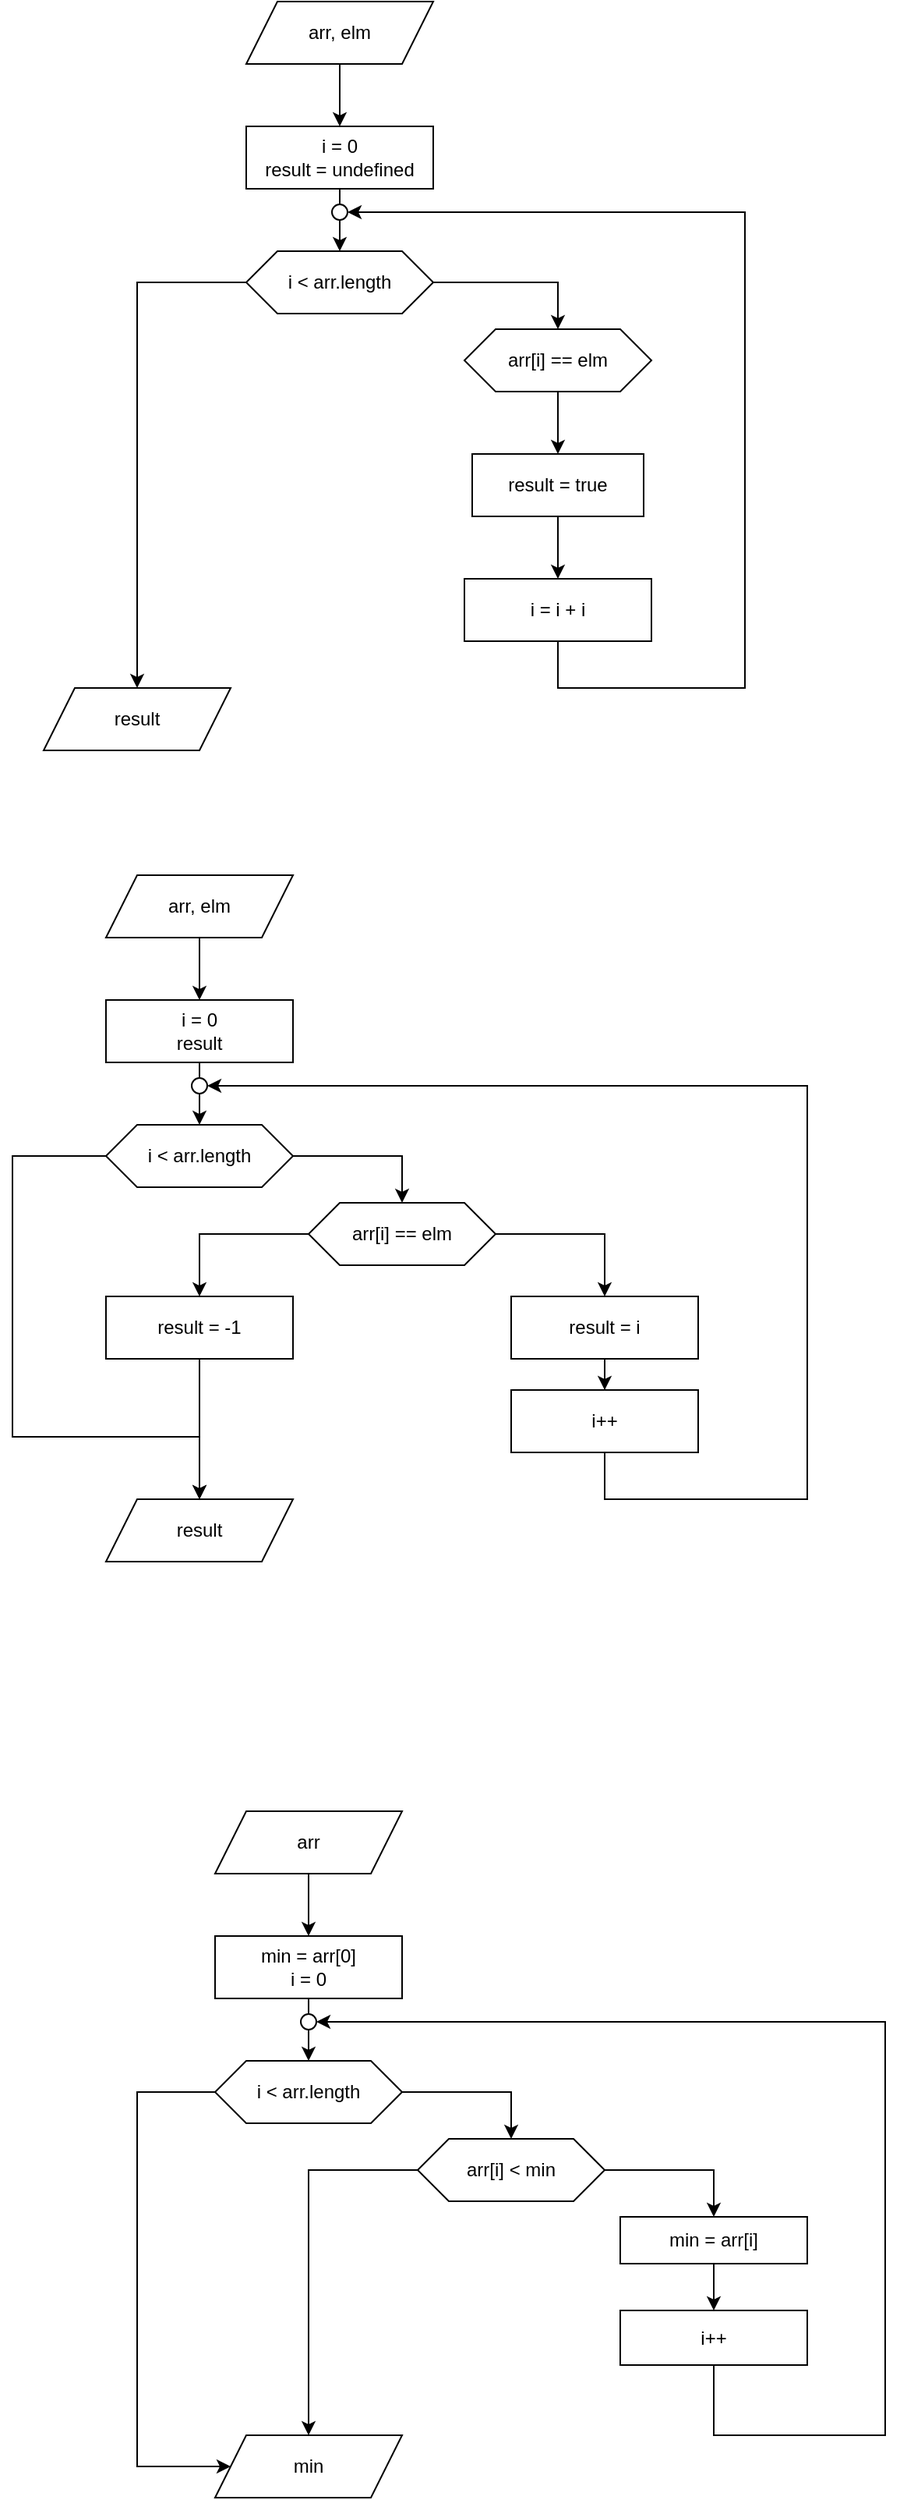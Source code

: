 <mxfile>
    <diagram id="m2RyMC5yCKSuE4BUI6A5" name="Page-1">
        <mxGraphModel dx="926" dy="777" grid="1" gridSize="10" guides="1" tooltips="1" connect="1" arrows="1" fold="1" page="1" pageScale="1" pageWidth="827" pageHeight="1169" math="0" shadow="0">
            <root>
                <mxCell id="0"/>
                <mxCell id="1" parent="0"/>
                <mxCell id="6" value="" style="edgeStyle=orthogonalEdgeStyle;rounded=0;orthogonalLoop=1;jettySize=auto;html=1;" parent="1" source="2" target="5" edge="1">
                    <mxGeometry relative="1" as="geometry"/>
                </mxCell>
                <mxCell id="2" value="arr, elm" style="shape=parallelogram;perimeter=parallelogramPerimeter;whiteSpace=wrap;html=1;fixedSize=1;" parent="1" vertex="1">
                    <mxGeometry x="350" y="80" width="120" height="40" as="geometry"/>
                </mxCell>
                <mxCell id="8" value="" style="edgeStyle=orthogonalEdgeStyle;rounded=0;orthogonalLoop=1;jettySize=auto;html=1;" parent="1" source="5" target="7" edge="1">
                    <mxGeometry relative="1" as="geometry"/>
                </mxCell>
                <mxCell id="5" value="i = 0&lt;br&gt;result = undefined" style="whiteSpace=wrap;html=1;" parent="1" vertex="1">
                    <mxGeometry x="350" y="160" width="120" height="40" as="geometry"/>
                </mxCell>
                <mxCell id="14" value="" style="edgeStyle=orthogonalEdgeStyle;rounded=0;orthogonalLoop=1;jettySize=auto;html=1;" parent="1" source="7" target="13" edge="1">
                    <mxGeometry relative="1" as="geometry"/>
                </mxCell>
                <mxCell id="25" value="" style="edgeStyle=orthogonalEdgeStyle;rounded=0;orthogonalLoop=1;jettySize=auto;html=1;" parent="1" source="7" target="24" edge="1">
                    <mxGeometry relative="1" as="geometry"/>
                </mxCell>
                <mxCell id="7" value="i &amp;lt; arr.length" style="shape=hexagon;perimeter=hexagonPerimeter2;whiteSpace=wrap;html=1;fixedSize=1;" parent="1" vertex="1">
                    <mxGeometry x="350" y="240" width="120" height="40" as="geometry"/>
                </mxCell>
                <mxCell id="16" value="" style="edgeStyle=orthogonalEdgeStyle;rounded=0;orthogonalLoop=1;jettySize=auto;html=1;" parent="1" source="13" target="15" edge="1">
                    <mxGeometry relative="1" as="geometry"/>
                </mxCell>
                <mxCell id="13" value="arr[i] == elm" style="shape=hexagon;perimeter=hexagonPerimeter2;whiteSpace=wrap;html=1;fixedSize=1;" parent="1" vertex="1">
                    <mxGeometry x="490" y="290" width="120" height="40" as="geometry"/>
                </mxCell>
                <mxCell id="18" value="" style="edgeStyle=orthogonalEdgeStyle;rounded=0;orthogonalLoop=1;jettySize=auto;html=1;" parent="1" source="15" target="17" edge="1">
                    <mxGeometry relative="1" as="geometry"/>
                </mxCell>
                <mxCell id="15" value="result = true" style="whiteSpace=wrap;html=1;" parent="1" vertex="1">
                    <mxGeometry x="495" y="370" width="110" height="40" as="geometry"/>
                </mxCell>
                <mxCell id="21" style="edgeStyle=orthogonalEdgeStyle;rounded=0;orthogonalLoop=1;jettySize=auto;html=1;entryX=1;entryY=0.5;entryDx=0;entryDy=0;exitX=0.5;exitY=1;exitDx=0;exitDy=0;" parent="1" source="17" target="20" edge="1">
                    <mxGeometry relative="1" as="geometry">
                        <mxPoint x="650" y="600" as="sourcePoint"/>
                        <Array as="points">
                            <mxPoint x="550" y="520"/>
                            <mxPoint x="670" y="520"/>
                            <mxPoint x="670" y="215"/>
                        </Array>
                    </mxGeometry>
                </mxCell>
                <mxCell id="17" value="i = i + i" style="whiteSpace=wrap;html=1;" parent="1" vertex="1">
                    <mxGeometry x="490" y="450" width="120" height="40" as="geometry"/>
                </mxCell>
                <mxCell id="20" value="" style="ellipse;whiteSpace=wrap;html=1;aspect=fixed;" parent="1" vertex="1">
                    <mxGeometry x="405" y="210" width="10" height="10" as="geometry"/>
                </mxCell>
                <mxCell id="24" value="result" style="shape=parallelogram;perimeter=parallelogramPerimeter;whiteSpace=wrap;html=1;fixedSize=1;" parent="1" vertex="1">
                    <mxGeometry x="220" y="520" width="120" height="40" as="geometry"/>
                </mxCell>
                <mxCell id="28" value="" style="edgeStyle=orthogonalEdgeStyle;rounded=0;orthogonalLoop=1;jettySize=auto;html=1;" parent="1" source="26" target="27" edge="1">
                    <mxGeometry relative="1" as="geometry"/>
                </mxCell>
                <mxCell id="26" value="arr, elm" style="shape=parallelogram;perimeter=parallelogramPerimeter;whiteSpace=wrap;html=1;fixedSize=1;" parent="1" vertex="1">
                    <mxGeometry x="260" y="640" width="120" height="40" as="geometry"/>
                </mxCell>
                <mxCell id="31" value="" style="edgeStyle=orthogonalEdgeStyle;rounded=0;orthogonalLoop=1;jettySize=auto;html=1;" parent="1" source="27" target="30" edge="1">
                    <mxGeometry relative="1" as="geometry"/>
                </mxCell>
                <mxCell id="27" value="i = 0&lt;br&gt;result" style="whiteSpace=wrap;html=1;" parent="1" vertex="1">
                    <mxGeometry x="260" y="720" width="120" height="40" as="geometry"/>
                </mxCell>
                <mxCell id="33" value="" style="edgeStyle=orthogonalEdgeStyle;rounded=0;orthogonalLoop=1;jettySize=auto;html=1;" parent="1" source="30" target="32" edge="1">
                    <mxGeometry relative="1" as="geometry"/>
                </mxCell>
                <mxCell id="45" style="edgeStyle=orthogonalEdgeStyle;rounded=0;orthogonalLoop=1;jettySize=auto;html=1;" parent="1" source="30" edge="1">
                    <mxGeometry relative="1" as="geometry">
                        <mxPoint x="320" y="1040" as="targetPoint"/>
                        <Array as="points">
                            <mxPoint x="200" y="820"/>
                            <mxPoint x="200" y="1000"/>
                            <mxPoint x="320" y="1000"/>
                        </Array>
                    </mxGeometry>
                </mxCell>
                <mxCell id="30" value="i &amp;lt; arr.length" style="shape=hexagon;perimeter=hexagonPerimeter2;whiteSpace=wrap;html=1;fixedSize=1;" parent="1" vertex="1">
                    <mxGeometry x="260" y="800" width="120" height="40" as="geometry"/>
                </mxCell>
                <mxCell id="35" value="" style="edgeStyle=orthogonalEdgeStyle;rounded=0;orthogonalLoop=1;jettySize=auto;html=1;" parent="1" source="32" target="34" edge="1">
                    <mxGeometry relative="1" as="geometry"/>
                </mxCell>
                <mxCell id="41" style="edgeStyle=orthogonalEdgeStyle;rounded=0;orthogonalLoop=1;jettySize=auto;html=1;entryX=0.5;entryY=0;entryDx=0;entryDy=0;" parent="1" source="32" target="40" edge="1">
                    <mxGeometry relative="1" as="geometry">
                        <Array as="points">
                            <mxPoint x="320" y="870"/>
                        </Array>
                    </mxGeometry>
                </mxCell>
                <mxCell id="32" value="arr[i] == elm" style="shape=hexagon;perimeter=hexagonPerimeter2;whiteSpace=wrap;html=1;fixedSize=1;" parent="1" vertex="1">
                    <mxGeometry x="390" y="850" width="120" height="40" as="geometry"/>
                </mxCell>
                <mxCell id="59" style="edgeStyle=orthogonalEdgeStyle;rounded=0;orthogonalLoop=1;jettySize=auto;html=1;entryX=0.5;entryY=0;entryDx=0;entryDy=0;" parent="1" source="34" target="58" edge="1">
                    <mxGeometry relative="1" as="geometry"/>
                </mxCell>
                <mxCell id="34" value="result = i" style="whiteSpace=wrap;html=1;" parent="1" vertex="1">
                    <mxGeometry x="520" y="910" width="120" height="40" as="geometry"/>
                </mxCell>
                <mxCell id="38" value="result" style="shape=parallelogram;perimeter=parallelogramPerimeter;whiteSpace=wrap;html=1;fixedSize=1;" parent="1" vertex="1">
                    <mxGeometry x="260" y="1040" width="120" height="40" as="geometry"/>
                </mxCell>
                <mxCell id="44" style="edgeStyle=orthogonalEdgeStyle;rounded=0;orthogonalLoop=1;jettySize=auto;html=1;" parent="1" source="40" edge="1">
                    <mxGeometry relative="1" as="geometry">
                        <mxPoint x="320" y="1040" as="targetPoint"/>
                    </mxGeometry>
                </mxCell>
                <mxCell id="40" value="result = -1" style="whiteSpace=wrap;html=1;" parent="1" vertex="1">
                    <mxGeometry x="260" y="910" width="120" height="40" as="geometry"/>
                </mxCell>
                <mxCell id="47" value="" style="ellipse;whiteSpace=wrap;html=1;aspect=fixed;" parent="1" vertex="1">
                    <mxGeometry x="315" y="770" width="10" height="10" as="geometry"/>
                </mxCell>
                <mxCell id="51" value="" style="edgeStyle=orthogonalEdgeStyle;rounded=0;orthogonalLoop=1;jettySize=auto;html=1;" parent="1" source="49" target="50" edge="1">
                    <mxGeometry relative="1" as="geometry"/>
                </mxCell>
                <mxCell id="49" value="arr" style="shape=parallelogram;perimeter=parallelogramPerimeter;whiteSpace=wrap;html=1;fixedSize=1;" parent="1" vertex="1">
                    <mxGeometry x="330" y="1240" width="120" height="40" as="geometry"/>
                </mxCell>
                <mxCell id="53" value="" style="edgeStyle=orthogonalEdgeStyle;rounded=0;orthogonalLoop=1;jettySize=auto;html=1;" parent="1" source="50" target="52" edge="1">
                    <mxGeometry relative="1" as="geometry"/>
                </mxCell>
                <mxCell id="50" value="min = arr[0]&lt;br&gt;i = 0" style="whiteSpace=wrap;html=1;" parent="1" vertex="1">
                    <mxGeometry x="330" y="1320" width="120" height="40" as="geometry"/>
                </mxCell>
                <mxCell id="55" value="" style="edgeStyle=orthogonalEdgeStyle;rounded=0;orthogonalLoop=1;jettySize=auto;html=1;" parent="1" source="52" target="54" edge="1">
                    <mxGeometry relative="1" as="geometry"/>
                </mxCell>
                <mxCell id="65" value="" style="edgeStyle=orthogonalEdgeStyle;rounded=0;orthogonalLoop=1;jettySize=auto;html=1;" parent="1" source="52" target="64" edge="1">
                    <mxGeometry relative="1" as="geometry">
                        <Array as="points">
                            <mxPoint x="280" y="1420"/>
                            <mxPoint x="280" y="1660"/>
                        </Array>
                    </mxGeometry>
                </mxCell>
                <mxCell id="52" value="i &amp;lt; arr.length" style="shape=hexagon;perimeter=hexagonPerimeter2;whiteSpace=wrap;html=1;fixedSize=1;" parent="1" vertex="1">
                    <mxGeometry x="330" y="1400" width="120" height="40" as="geometry"/>
                </mxCell>
                <mxCell id="57" value="" style="edgeStyle=orthogonalEdgeStyle;rounded=0;orthogonalLoop=1;jettySize=auto;html=1;" parent="1" source="54" target="56" edge="1">
                    <mxGeometry relative="1" as="geometry"/>
                </mxCell>
                <mxCell id="66" style="edgeStyle=orthogonalEdgeStyle;rounded=0;orthogonalLoop=1;jettySize=auto;html=1;entryX=0.5;entryY=0;entryDx=0;entryDy=0;" parent="1" source="54" target="64" edge="1">
                    <mxGeometry relative="1" as="geometry"/>
                </mxCell>
                <mxCell id="54" value="arr[i] &amp;lt; min" style="shape=hexagon;perimeter=hexagonPerimeter2;whiteSpace=wrap;html=1;fixedSize=1;" parent="1" vertex="1">
                    <mxGeometry x="460" y="1450" width="120" height="40" as="geometry"/>
                </mxCell>
                <mxCell id="62" value="" style="edgeStyle=orthogonalEdgeStyle;rounded=0;orthogonalLoop=1;jettySize=auto;html=1;" parent="1" source="56" target="61" edge="1">
                    <mxGeometry relative="1" as="geometry"/>
                </mxCell>
                <mxCell id="56" value="min = arr[i]&lt;br&gt;" style="whiteSpace=wrap;html=1;" parent="1" vertex="1">
                    <mxGeometry x="590" y="1500" width="120" height="30" as="geometry"/>
                </mxCell>
                <mxCell id="60" style="edgeStyle=orthogonalEdgeStyle;rounded=0;orthogonalLoop=1;jettySize=auto;html=1;entryX=1;entryY=0.5;entryDx=0;entryDy=0;" parent="1" source="58" target="47" edge="1">
                    <mxGeometry relative="1" as="geometry">
                        <Array as="points">
                            <mxPoint x="580" y="1040"/>
                            <mxPoint x="710" y="1040"/>
                            <mxPoint x="710" y="775"/>
                        </Array>
                    </mxGeometry>
                </mxCell>
                <mxCell id="58" value="i++" style="whiteSpace=wrap;html=1;" parent="1" vertex="1">
                    <mxGeometry x="520" y="970" width="120" height="40" as="geometry"/>
                </mxCell>
                <mxCell id="67" style="edgeStyle=orthogonalEdgeStyle;rounded=0;orthogonalLoop=1;jettySize=auto;html=1;entryX=1;entryY=0.5;entryDx=0;entryDy=0;" parent="1" source="61" target="68" edge="1">
                    <mxGeometry relative="1" as="geometry">
                        <mxPoint x="500" y="1380" as="targetPoint"/>
                        <Array as="points">
                            <mxPoint x="650" y="1640"/>
                            <mxPoint x="760" y="1640"/>
                            <mxPoint x="760" y="1375"/>
                        </Array>
                    </mxGeometry>
                </mxCell>
                <mxCell id="61" value="i++" style="whiteSpace=wrap;html=1;" parent="1" vertex="1">
                    <mxGeometry x="590" y="1560" width="120" height="35" as="geometry"/>
                </mxCell>
                <mxCell id="64" value="min" style="shape=parallelogram;perimeter=parallelogramPerimeter;whiteSpace=wrap;html=1;fixedSize=1;" parent="1" vertex="1">
                    <mxGeometry x="330" y="1640" width="120" height="40" as="geometry"/>
                </mxCell>
                <mxCell id="68" value="" style="ellipse;whiteSpace=wrap;html=1;aspect=fixed;" parent="1" vertex="1">
                    <mxGeometry x="385" y="1370" width="10" height="10" as="geometry"/>
                </mxCell>
            </root>
        </mxGraphModel>
    </diagram>
</mxfile>